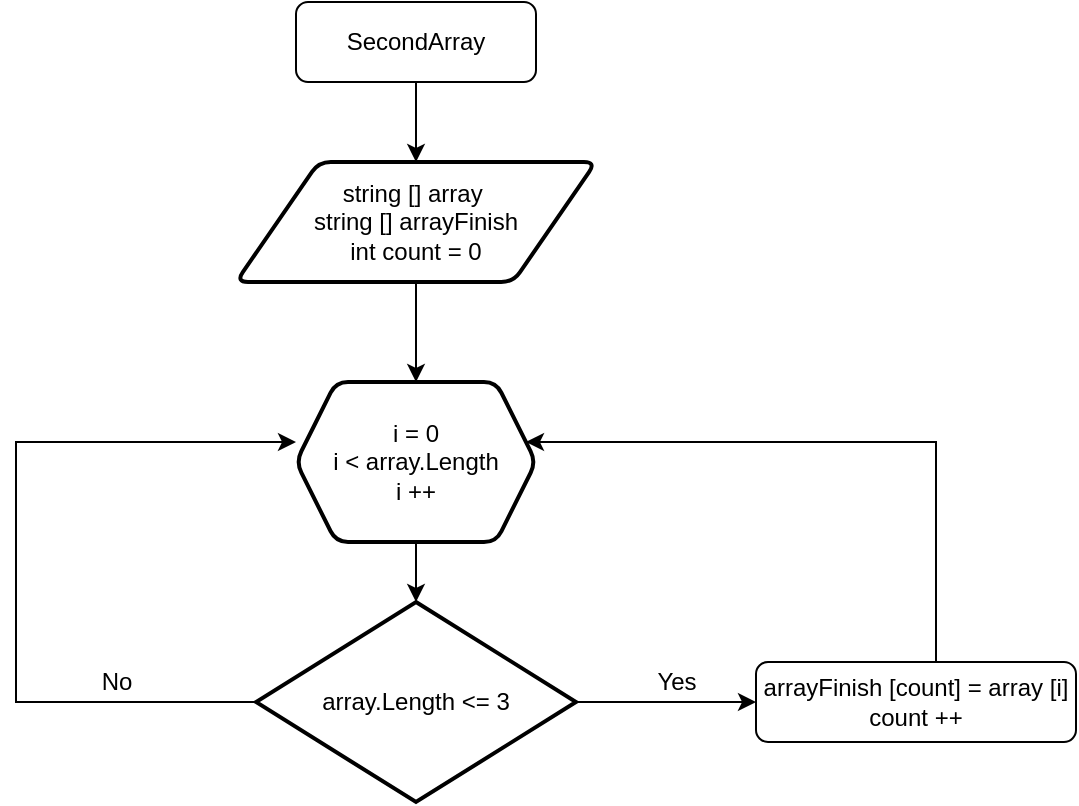 <mxfile version="20.5.1" type="device"><diagram id="C5RBs43oDa-KdzZeNtuy" name="Page-1"><mxGraphModel dx="1038" dy="580" grid="1" gridSize="10" guides="1" tooltips="1" connect="1" arrows="1" fold="1" page="1" pageScale="1" pageWidth="827" pageHeight="1169" math="0" shadow="0"><root><mxCell id="WIyWlLk6GJQsqaUBKTNV-0"/><mxCell id="WIyWlLk6GJQsqaUBKTNV-1" parent="WIyWlLk6GJQsqaUBKTNV-0"/><mxCell id="TJlSTFcFzAzfWnpmVWSC-8" value="" style="edgeStyle=orthogonalEdgeStyle;rounded=0;orthogonalLoop=1;jettySize=auto;html=1;" edge="1" parent="WIyWlLk6GJQsqaUBKTNV-1" source="WIyWlLk6GJQsqaUBKTNV-3" target="TJlSTFcFzAzfWnpmVWSC-0"><mxGeometry relative="1" as="geometry"/></mxCell><mxCell id="WIyWlLk6GJQsqaUBKTNV-3" value="SecondArray" style="rounded=1;whiteSpace=wrap;html=1;fontSize=12;glass=0;strokeWidth=1;shadow=0;" parent="WIyWlLk6GJQsqaUBKTNV-1" vertex="1"><mxGeometry x="340" y="80" width="120" height="40" as="geometry"/></mxCell><mxCell id="TJlSTFcFzAzfWnpmVWSC-15" value="" style="edgeStyle=orthogonalEdgeStyle;rounded=0;orthogonalLoop=1;jettySize=auto;html=1;" edge="1" parent="WIyWlLk6GJQsqaUBKTNV-1" source="TJlSTFcFzAzfWnpmVWSC-0" target="TJlSTFcFzAzfWnpmVWSC-14"><mxGeometry relative="1" as="geometry"/></mxCell><mxCell id="TJlSTFcFzAzfWnpmVWSC-0" value="string [] array&amp;nbsp;&lt;br&gt;string [] arrayFinish&lt;br&gt;int count = 0" style="shape=parallelogram;html=1;strokeWidth=2;perimeter=parallelogramPerimeter;whiteSpace=wrap;rounded=1;arcSize=12;size=0.23;" vertex="1" parent="WIyWlLk6GJQsqaUBKTNV-1"><mxGeometry x="310" y="160" width="180" height="60" as="geometry"/></mxCell><mxCell id="TJlSTFcFzAzfWnpmVWSC-19" value="" style="edgeStyle=orthogonalEdgeStyle;rounded=0;orthogonalLoop=1;jettySize=auto;html=1;" edge="1" parent="WIyWlLk6GJQsqaUBKTNV-1" source="TJlSTFcFzAzfWnpmVWSC-14" target="TJlSTFcFzAzfWnpmVWSC-16"><mxGeometry relative="1" as="geometry"/></mxCell><mxCell id="TJlSTFcFzAzfWnpmVWSC-14" value="i = 0&lt;br&gt;i &amp;lt; array.Length&lt;br&gt;i ++" style="shape=hexagon;perimeter=hexagonPerimeter2;whiteSpace=wrap;html=1;fixedSize=1;strokeWidth=2;rounded=1;arcSize=12;" vertex="1" parent="WIyWlLk6GJQsqaUBKTNV-1"><mxGeometry x="340" y="270" width="120" height="80" as="geometry"/></mxCell><mxCell id="TJlSTFcFzAzfWnpmVWSC-21" style="edgeStyle=orthogonalEdgeStyle;rounded=0;orthogonalLoop=1;jettySize=auto;html=1;entryX=0;entryY=0.375;entryDx=0;entryDy=0;entryPerimeter=0;" edge="1" parent="WIyWlLk6GJQsqaUBKTNV-1" source="TJlSTFcFzAzfWnpmVWSC-16" target="TJlSTFcFzAzfWnpmVWSC-14"><mxGeometry relative="1" as="geometry"><Array as="points"><mxPoint x="200" y="430"/><mxPoint x="200" y="300"/></Array></mxGeometry></mxCell><mxCell id="TJlSTFcFzAzfWnpmVWSC-23" value="" style="edgeStyle=orthogonalEdgeStyle;rounded=0;orthogonalLoop=1;jettySize=auto;html=1;" edge="1" parent="WIyWlLk6GJQsqaUBKTNV-1" source="TJlSTFcFzAzfWnpmVWSC-16" target="TJlSTFcFzAzfWnpmVWSC-17"><mxGeometry relative="1" as="geometry"/></mxCell><mxCell id="TJlSTFcFzAzfWnpmVWSC-16" value="array.Length &amp;lt;= 3" style="strokeWidth=2;html=1;shape=mxgraph.flowchart.decision;whiteSpace=wrap;" vertex="1" parent="WIyWlLk6GJQsqaUBKTNV-1"><mxGeometry x="320" y="380" width="160" height="100" as="geometry"/></mxCell><mxCell id="TJlSTFcFzAzfWnpmVWSC-25" style="edgeStyle=orthogonalEdgeStyle;rounded=0;orthogonalLoop=1;jettySize=auto;html=1;" edge="1" parent="WIyWlLk6GJQsqaUBKTNV-1" source="TJlSTFcFzAzfWnpmVWSC-17" target="TJlSTFcFzAzfWnpmVWSC-14"><mxGeometry relative="1" as="geometry"><Array as="points"><mxPoint x="660" y="300"/></Array></mxGeometry></mxCell><mxCell id="TJlSTFcFzAzfWnpmVWSC-17" value="arrayFinish [count] = array [i]&lt;br&gt;count ++" style="rounded=1;whiteSpace=wrap;html=1;fontSize=12;glass=0;strokeWidth=1;shadow=0;" vertex="1" parent="WIyWlLk6GJQsqaUBKTNV-1"><mxGeometry x="570" y="410" width="160" height="40" as="geometry"/></mxCell><mxCell id="TJlSTFcFzAzfWnpmVWSC-22" value="No" style="text;html=1;align=center;verticalAlign=middle;resizable=0;points=[];autosize=1;strokeColor=none;fillColor=none;" vertex="1" parent="WIyWlLk6GJQsqaUBKTNV-1"><mxGeometry x="230" y="405" width="40" height="30" as="geometry"/></mxCell><mxCell id="TJlSTFcFzAzfWnpmVWSC-24" value="Yes" style="text;html=1;align=center;verticalAlign=middle;resizable=0;points=[];autosize=1;strokeColor=none;fillColor=none;" vertex="1" parent="WIyWlLk6GJQsqaUBKTNV-1"><mxGeometry x="510" y="405" width="40" height="30" as="geometry"/></mxCell></root></mxGraphModel></diagram></mxfile>